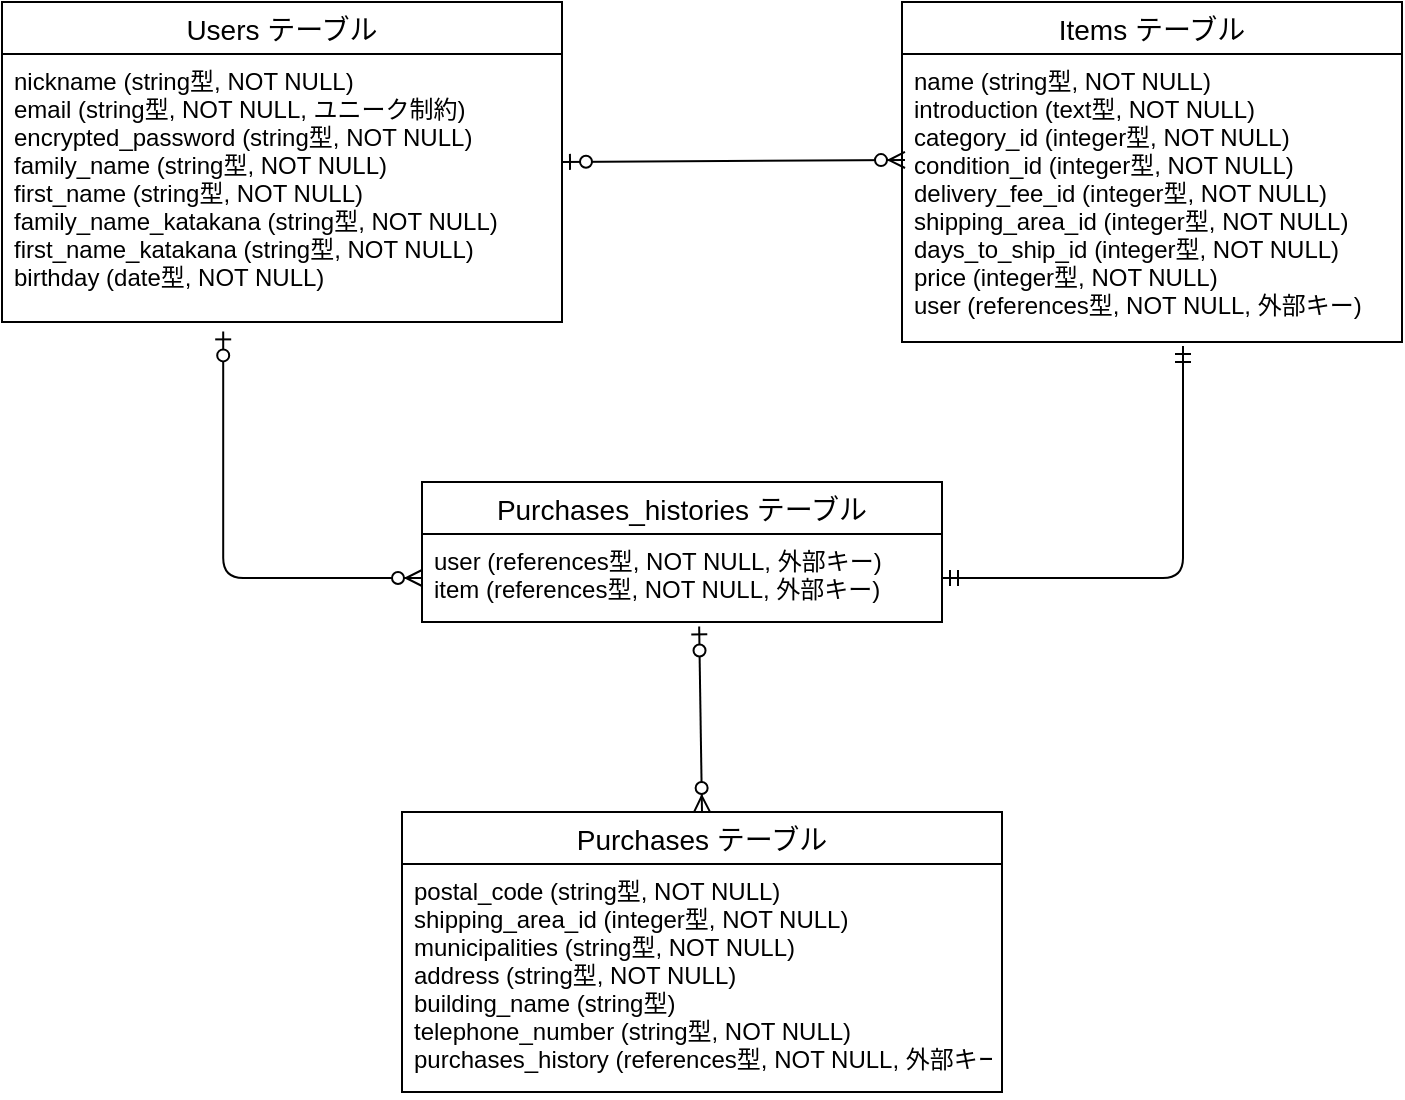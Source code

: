 <mxfile>
    <diagram id="3qJrH7C0y8NWLF1qGnTL" name="ページ1">
        <mxGraphModel dx="382" dy="651" grid="1" gridSize="10" guides="1" tooltips="1" connect="1" arrows="1" fold="1" page="1" pageScale="1" pageWidth="827" pageHeight="1169" math="0" shadow="0">
            <root>
                <mxCell id="0"/>
                <mxCell id="1" parent="0"/>
                <mxCell id="29" value="" style="group" vertex="1" connectable="0" parent="1">
                    <mxGeometry x="130" y="215" width="700" height="545" as="geometry"/>
                </mxCell>
                <mxCell id="11" value="Purchases テーブル" style="swimlane;fontStyle=0;childLayout=stackLayout;horizontal=1;startSize=26;horizontalStack=0;resizeParent=1;resizeParentMax=0;resizeLast=0;collapsible=1;marginBottom=0;align=center;fontSize=14;" vertex="1" parent="29">
                    <mxGeometry x="200" y="405" width="300" height="140" as="geometry"/>
                </mxCell>
                <mxCell id="12" value="postal_code (string型, NOT NULL)&#10;shipping_area_id (integer型, NOT NULL)&#10;municipalities (string型, NOT NULL)&#10;address (string型, NOT NULL)&#10;building_name (string型)&#10;telephone_number (string型, NOT NULL)&#10;purchases_history (references型, NOT NULL, 外部キー)" style="text;strokeColor=none;fillColor=none;spacingLeft=4;spacingRight=4;overflow=hidden;rotatable=0;points=[[0,0.5],[1,0.5]];portConstraint=eastwest;fontSize=12;" vertex="1" parent="11">
                    <mxGeometry y="26" width="300" height="114" as="geometry"/>
                </mxCell>
                <mxCell id="26" value="" style="fontSize=12;html=1;endArrow=ERzeroToMany;startArrow=ERzeroToOne;entryX=0.5;entryY=0;entryDx=0;entryDy=0;exitX=0.533;exitY=1.051;exitDx=0;exitDy=0;exitPerimeter=0;" edge="1" parent="29" source="7" target="11">
                    <mxGeometry width="100" height="100" relative="1" as="geometry">
                        <mxPoint x="350" y="325" as="sourcePoint"/>
                        <mxPoint x="340" y="375" as="targetPoint"/>
                        <Array as="points"/>
                    </mxGeometry>
                </mxCell>
                <mxCell id="2" value="Users テーブル" style="swimlane;fontStyle=0;childLayout=stackLayout;horizontal=1;startSize=26;horizontalStack=0;resizeParent=1;resizeParentMax=0;resizeLast=0;collapsible=1;marginBottom=0;align=center;fontSize=14;" vertex="1" parent="29">
                    <mxGeometry width="280" height="160" as="geometry"/>
                </mxCell>
                <mxCell id="3" value="nickname (string型, NOT NULL)&#10;email (string型, NOT NULL, ユニーク制約)&#10;encrypted_password (string型, NOT NULL)&#10;family_name (string型, NOT NULL)&#10;first_name (string型, NOT NULL)&#10;family_name_katakana (string型, NOT NULL)&#10;first_name_katakana (string型, NOT NULL)&#10;birthday (date型, NOT NULL)" style="text;strokeColor=none;fillColor=none;spacingLeft=4;spacingRight=4;overflow=hidden;rotatable=0;points=[[0,0.5],[1,0.5]];portConstraint=eastwest;fontSize=12;" vertex="1" parent="2">
                    <mxGeometry y="26" width="280" height="134" as="geometry"/>
                </mxCell>
                <mxCell id="4" value="Items テーブル" style="swimlane;fontStyle=0;childLayout=stackLayout;horizontal=1;startSize=26;horizontalStack=0;resizeParent=1;resizeParentMax=0;resizeLast=0;collapsible=1;marginBottom=0;align=center;fontSize=14;" vertex="1" parent="29">
                    <mxGeometry x="450" width="250" height="170" as="geometry">
                        <mxRectangle x="450" y="120" width="120" height="26" as="alternateBounds"/>
                    </mxGeometry>
                </mxCell>
                <mxCell id="5" value="name (string型, NOT NULL)&#10;introduction (text型, NOT NULL)&#10;category_id (integer型, NOT NULL)&#10;condition_id (integer型, NOT NULL)&#10;delivery_fee_id (integer型, NOT NULL)&#10;shipping_area_id (integer型, NOT NULL)&#10;days_to_ship_id (integer型, NOT NULL)&#10;price (integer型, NOT NULL)&#10;user (references型, NOT NULL, 外部キー)" style="text;strokeColor=none;fillColor=none;spacingLeft=4;spacingRight=4;overflow=hidden;rotatable=0;points=[[0,0.5],[1,0.5]];portConstraint=eastwest;fontSize=12;" vertex="1" parent="4">
                    <mxGeometry y="26" width="250" height="144" as="geometry"/>
                </mxCell>
                <mxCell id="6" value="Purchases_histories テーブル" style="swimlane;fontStyle=0;childLayout=stackLayout;horizontal=1;startSize=26;horizontalStack=0;resizeParent=1;resizeParentMax=0;resizeLast=0;collapsible=1;marginBottom=0;align=center;fontSize=14;" vertex="1" parent="29">
                    <mxGeometry x="210" y="240" width="260" height="70" as="geometry"/>
                </mxCell>
                <mxCell id="7" value="user (references型, NOT NULL, 外部キー)&#10;item (references型, NOT NULL, 外部キー)" style="text;strokeColor=none;fillColor=none;spacingLeft=4;spacingRight=4;overflow=hidden;rotatable=0;points=[[0,0.5],[1,0.5]];portConstraint=eastwest;fontSize=12;" vertex="1" parent="6">
                    <mxGeometry y="26" width="260" height="44" as="geometry"/>
                </mxCell>
                <mxCell id="8" value="" style="fontSize=12;html=1;endArrow=ERzeroToMany;startArrow=ERzeroToOne;entryX=0.006;entryY=0.368;entryDx=0;entryDy=0;entryPerimeter=0;exitX=1;exitY=0.574;exitDx=0;exitDy=0;exitPerimeter=0;" edge="1" parent="29" target="5">
                    <mxGeometry width="100" height="100" relative="1" as="geometry">
                        <mxPoint x="280" y="79.956" as="sourcePoint"/>
                        <mxPoint x="450" y="81.988" as="targetPoint"/>
                    </mxGeometry>
                </mxCell>
                <mxCell id="10" value="" style="edgeStyle=orthogonalEdgeStyle;fontSize=12;html=1;endArrow=ERzeroToMany;startArrow=ERzeroToOne;exitX=0.395;exitY=1.035;exitDx=0;exitDy=0;exitPerimeter=0;entryX=0;entryY=0.5;entryDx=0;entryDy=0;" edge="1" parent="29" source="3" target="7">
                    <mxGeometry width="100" height="100" relative="1" as="geometry">
                        <mxPoint x="110" y="170" as="sourcePoint"/>
                        <mxPoint x="190" y="265" as="targetPoint"/>
                        <Array as="points">
                            <mxPoint x="111" y="288"/>
                        </Array>
                    </mxGeometry>
                </mxCell>
                <mxCell id="25" value="" style="edgeStyle=orthogonalEdgeStyle;fontSize=12;html=1;endArrow=ERmandOne;startArrow=ERmandOne;exitX=1;exitY=0.5;exitDx=0;exitDy=0;entryX=0.562;entryY=1.014;entryDx=0;entryDy=0;entryPerimeter=0;" edge="1" parent="29" source="7" target="5">
                    <mxGeometry width="100" height="100" relative="1" as="geometry">
                        <mxPoint x="490" y="295" as="sourcePoint"/>
                        <mxPoint x="590" y="205" as="targetPoint"/>
                        <Array as="points">
                            <mxPoint x="591" y="288"/>
                        </Array>
                    </mxGeometry>
                </mxCell>
            </root>
        </mxGraphModel>
    </diagram>
</mxfile>